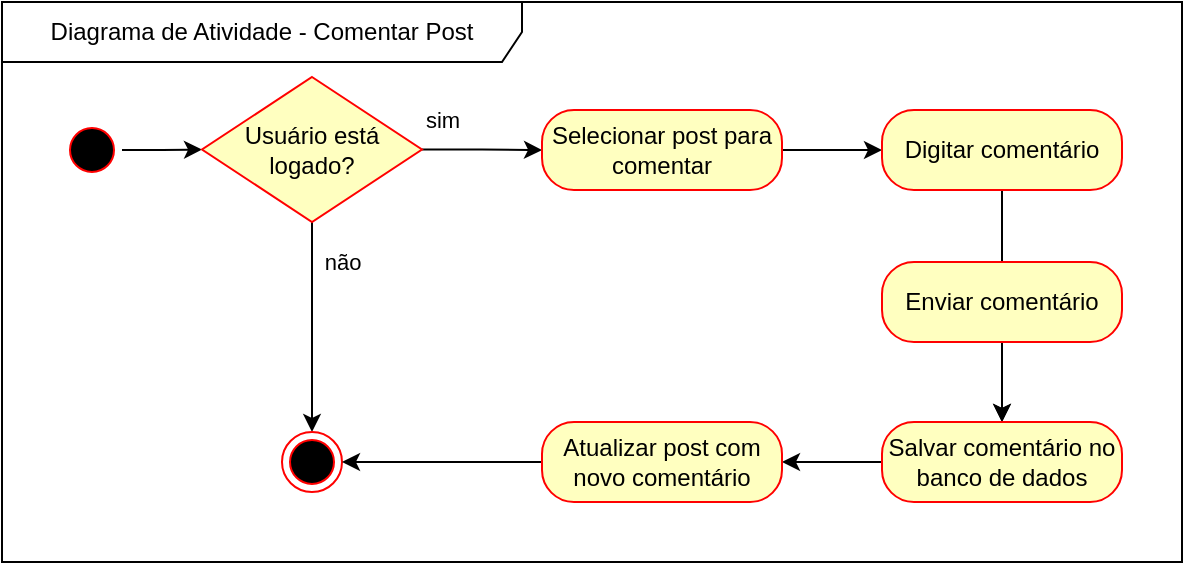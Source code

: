 <mxfile version="27.1.6">
  <diagram name="Página-1" id="bfNclRx6qYKhGHA40akg">
    <mxGraphModel dx="1106" dy="611" grid="1" gridSize="10" guides="1" tooltips="1" connect="1" arrows="1" fold="1" page="1" pageScale="1" pageWidth="827" pageHeight="1169" math="0" shadow="0">
      <root>
        <mxCell id="0" />
        <mxCell id="1" parent="0" />
        <mxCell id="FM03_QXCqgYBUGcsR0oJ-1" value="Diagrama de Atividade - Comentar Post" style="shape=umlFrame;whiteSpace=wrap;html=1;pointerEvents=0;width=260;height=30;" parent="1" vertex="1">
          <mxGeometry x="160" y="140" width="590" height="280" as="geometry" />
        </mxCell>
        <mxCell id="g_6vb0iEWjoQ2F9PkCao-11" value="" style="edgeStyle=orthogonalEdgeStyle;rounded=0;orthogonalLoop=1;jettySize=auto;html=1;" parent="1" source="FM03_QXCqgYBUGcsR0oJ-2" target="g_6vb0iEWjoQ2F9PkCao-1" edge="1">
          <mxGeometry relative="1" as="geometry" />
        </mxCell>
        <mxCell id="FM03_QXCqgYBUGcsR0oJ-2" value="" style="ellipse;html=1;shape=startState;fillColor=#000000;strokeColor=#ff0000;" parent="1" vertex="1">
          <mxGeometry x="190" y="199" width="30" height="30" as="geometry" />
        </mxCell>
        <mxCell id="g_6vb0iEWjoQ2F9PkCao-10" style="edgeStyle=orthogonalEdgeStyle;rounded=0;orthogonalLoop=1;jettySize=auto;html=1;" parent="1" source="g_6vb0iEWjoQ2F9PkCao-1" target="g_6vb0iEWjoQ2F9PkCao-9" edge="1">
          <mxGeometry relative="1" as="geometry" />
        </mxCell>
        <mxCell id="g_6vb0iEWjoQ2F9PkCao-19" value="não" style="edgeLabel;html=1;align=center;verticalAlign=middle;resizable=0;points=[];" parent="g_6vb0iEWjoQ2F9PkCao-10" vertex="1" connectable="0">
          <mxGeometry x="-0.472" y="1" relative="1" as="geometry">
            <mxPoint x="14" y="-8" as="offset" />
          </mxGeometry>
        </mxCell>
        <mxCell id="g_6vb0iEWjoQ2F9PkCao-12" value="" style="edgeStyle=orthogonalEdgeStyle;rounded=0;orthogonalLoop=1;jettySize=auto;html=1;" parent="1" source="g_6vb0iEWjoQ2F9PkCao-1" target="g_6vb0iEWjoQ2F9PkCao-4" edge="1">
          <mxGeometry relative="1" as="geometry" />
        </mxCell>
        <mxCell id="g_6vb0iEWjoQ2F9PkCao-18" value="sim" style="edgeLabel;html=1;align=center;verticalAlign=middle;resizable=0;points=[];" parent="g_6vb0iEWjoQ2F9PkCao-12" vertex="1" connectable="0">
          <mxGeometry x="-0.68" y="-1" relative="1" as="geometry">
            <mxPoint y="-16" as="offset" />
          </mxGeometry>
        </mxCell>
        <mxCell id="g_6vb0iEWjoQ2F9PkCao-1" value="Usuário está logado?" style="rhombus;whiteSpace=wrap;html=1;fontColor=#000000;fillColor=#ffffc0;strokeColor=#ff0000;" parent="1" vertex="1">
          <mxGeometry x="260" y="177.5" width="110" height="72.5" as="geometry" />
        </mxCell>
        <mxCell id="MtIxxDXWaFk_820DcrJD-2" value="" style="edgeStyle=orthogonalEdgeStyle;rounded=0;orthogonalLoop=1;jettySize=auto;html=1;" edge="1" parent="1" source="g_6vb0iEWjoQ2F9PkCao-4" target="g_6vb0iEWjoQ2F9PkCao-6">
          <mxGeometry relative="1" as="geometry" />
        </mxCell>
        <mxCell id="g_6vb0iEWjoQ2F9PkCao-4" value="Selecionar post para comentar" style="rounded=1;whiteSpace=wrap;html=1;arcSize=40;fontColor=#000000;fillColor=#ffffc0;strokeColor=#ff0000;" parent="1" vertex="1">
          <mxGeometry x="430" y="194" width="120" height="40" as="geometry" />
        </mxCell>
        <mxCell id="MtIxxDXWaFk_820DcrJD-3" value="" style="edgeStyle=orthogonalEdgeStyle;rounded=0;orthogonalLoop=1;jettySize=auto;html=1;" edge="1" parent="1" source="g_6vb0iEWjoQ2F9PkCao-6" target="g_6vb0iEWjoQ2F9PkCao-8">
          <mxGeometry relative="1" as="geometry" />
        </mxCell>
        <mxCell id="g_6vb0iEWjoQ2F9PkCao-6" value="Digitar comentário" style="rounded=1;whiteSpace=wrap;html=1;arcSize=40;fontColor=#000000;fillColor=#ffffc0;strokeColor=#ff0000;" parent="1" vertex="1">
          <mxGeometry x="600" y="194" width="120" height="40" as="geometry" />
        </mxCell>
        <mxCell id="MtIxxDXWaFk_820DcrJD-4" value="" style="edgeStyle=orthogonalEdgeStyle;rounded=0;orthogonalLoop=1;jettySize=auto;html=1;" edge="1" parent="1" source="g_6vb0iEWjoQ2F9PkCao-7" target="g_6vb0iEWjoQ2F9PkCao-8">
          <mxGeometry relative="1" as="geometry" />
        </mxCell>
        <mxCell id="g_6vb0iEWjoQ2F9PkCao-7" value="Enviar comentário" style="rounded=1;whiteSpace=wrap;html=1;arcSize=40;fontColor=#000000;fillColor=#ffffc0;strokeColor=#ff0000;" parent="1" vertex="1">
          <mxGeometry x="600" y="270" width="120" height="40" as="geometry" />
        </mxCell>
        <mxCell id="MtIxxDXWaFk_820DcrJD-5" value="" style="edgeStyle=orthogonalEdgeStyle;rounded=0;orthogonalLoop=1;jettySize=auto;html=1;" edge="1" parent="1" source="g_6vb0iEWjoQ2F9PkCao-8" target="MtIxxDXWaFk_820DcrJD-1">
          <mxGeometry relative="1" as="geometry" />
        </mxCell>
        <mxCell id="g_6vb0iEWjoQ2F9PkCao-8" value="Salvar comentário no banco de dados" style="rounded=1;whiteSpace=wrap;html=1;arcSize=40;fontColor=#000000;fillColor=#ffffc0;strokeColor=#ff0000;" parent="1" vertex="1">
          <mxGeometry x="600" y="350" width="120" height="40" as="geometry" />
        </mxCell>
        <mxCell id="g_6vb0iEWjoQ2F9PkCao-9" value="" style="ellipse;html=1;shape=endState;fillColor=#000000;strokeColor=#ff0000;" parent="1" vertex="1">
          <mxGeometry x="300" y="355" width="30" height="30" as="geometry" />
        </mxCell>
        <mxCell id="MtIxxDXWaFk_820DcrJD-6" value="" style="edgeStyle=orthogonalEdgeStyle;rounded=0;orthogonalLoop=1;jettySize=auto;html=1;" edge="1" parent="1" source="MtIxxDXWaFk_820DcrJD-1" target="g_6vb0iEWjoQ2F9PkCao-9">
          <mxGeometry relative="1" as="geometry" />
        </mxCell>
        <mxCell id="MtIxxDXWaFk_820DcrJD-1" value="Atualizar post com novo comentário" style="rounded=1;whiteSpace=wrap;html=1;arcSize=40;fontColor=#000000;fillColor=#ffffc0;strokeColor=#ff0000;" vertex="1" parent="1">
          <mxGeometry x="430" y="350" width="120" height="40" as="geometry" />
        </mxCell>
      </root>
    </mxGraphModel>
  </diagram>
</mxfile>
